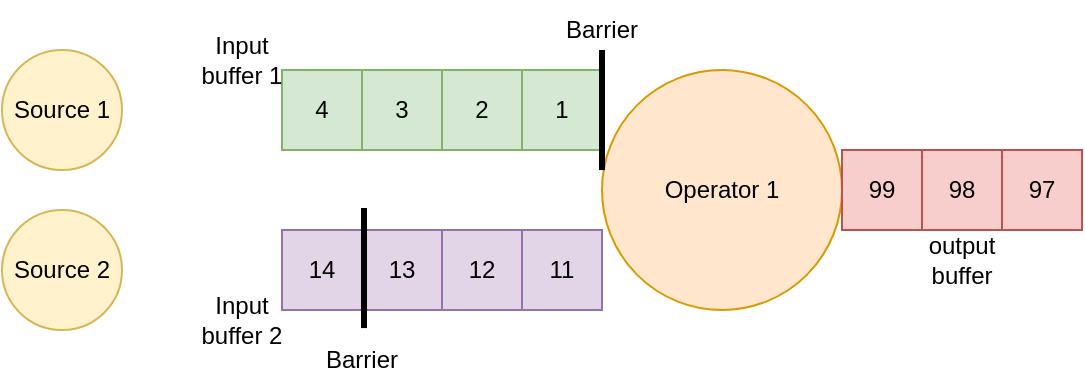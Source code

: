 <mxfile version="16.2.6" type="github">
  <diagram id="EfMLN7ML_alIv2Zv0I-k" name="Page-1">
    <mxGraphModel dx="1233" dy="809" grid="1" gridSize="10" guides="1" tooltips="1" connect="1" arrows="1" fold="1" page="1" pageScale="1" pageWidth="1600" pageHeight="900" math="0" shadow="0">
      <root>
        <mxCell id="0" />
        <mxCell id="1" parent="0" />
        <mxCell id="dbELcTdfXeRmgaN0v7CK-1" value="Operator 1" style="ellipse;whiteSpace=wrap;html=1;aspect=fixed;fillColor=#ffe6cc;strokeColor=#d79b00;" vertex="1" parent="1">
          <mxGeometry x="400" y="280" width="120" height="120" as="geometry" />
        </mxCell>
        <mxCell id="dbELcTdfXeRmgaN0v7CK-2" value="3" style="rounded=0;whiteSpace=wrap;html=1;fillColor=#d5e8d4;strokeColor=#82b366;" vertex="1" parent="1">
          <mxGeometry x="280" y="280" width="40" height="40" as="geometry" />
        </mxCell>
        <mxCell id="dbELcTdfXeRmgaN0v7CK-3" value="2" style="rounded=0;whiteSpace=wrap;html=1;fillColor=#d5e8d4;strokeColor=#82b366;" vertex="1" parent="1">
          <mxGeometry x="320" y="280" width="40" height="40" as="geometry" />
        </mxCell>
        <mxCell id="dbELcTdfXeRmgaN0v7CK-4" value="1" style="rounded=0;whiteSpace=wrap;html=1;fillColor=#d5e8d4;strokeColor=#82b366;" vertex="1" parent="1">
          <mxGeometry x="360" y="280" width="40" height="40" as="geometry" />
        </mxCell>
        <mxCell id="dbELcTdfXeRmgaN0v7CK-5" value="4" style="rounded=0;whiteSpace=wrap;html=1;fillColor=#d5e8d4;strokeColor=#82b366;" vertex="1" parent="1">
          <mxGeometry x="240" y="280" width="40" height="40" as="geometry" />
        </mxCell>
        <mxCell id="dbELcTdfXeRmgaN0v7CK-6" value="13" style="rounded=0;whiteSpace=wrap;html=1;fillColor=#e1d5e7;strokeColor=#9673a6;" vertex="1" parent="1">
          <mxGeometry x="280" y="360" width="40" height="40" as="geometry" />
        </mxCell>
        <mxCell id="dbELcTdfXeRmgaN0v7CK-7" value="12" style="rounded=0;whiteSpace=wrap;html=1;fillColor=#e1d5e7;strokeColor=#9673a6;" vertex="1" parent="1">
          <mxGeometry x="320" y="360" width="40" height="40" as="geometry" />
        </mxCell>
        <mxCell id="dbELcTdfXeRmgaN0v7CK-8" value="11" style="rounded=0;whiteSpace=wrap;html=1;fillColor=#e1d5e7;strokeColor=#9673a6;" vertex="1" parent="1">
          <mxGeometry x="360" y="360" width="40" height="40" as="geometry" />
        </mxCell>
        <mxCell id="dbELcTdfXeRmgaN0v7CK-9" value="14" style="rounded=0;whiteSpace=wrap;html=1;fillColor=#e1d5e7;strokeColor=#9673a6;" vertex="1" parent="1">
          <mxGeometry x="240" y="360" width="40" height="40" as="geometry" />
        </mxCell>
        <mxCell id="dbELcTdfXeRmgaN0v7CK-10" value="" style="endArrow=none;html=1;rounded=0;strokeWidth=3;exitX=0;exitY=0.417;exitDx=0;exitDy=0;exitPerimeter=0;" edge="1" parent="1" source="dbELcTdfXeRmgaN0v7CK-1">
          <mxGeometry width="50" height="50" relative="1" as="geometry">
            <mxPoint x="360" y="330" as="sourcePoint" />
            <mxPoint x="400" y="270" as="targetPoint" />
          </mxGeometry>
        </mxCell>
        <mxCell id="dbELcTdfXeRmgaN0v7CK-11" value="" style="endArrow=none;html=1;rounded=0;strokeWidth=3;exitX=0;exitY=0.417;exitDx=0;exitDy=0;exitPerimeter=0;" edge="1" parent="1">
          <mxGeometry width="50" height="50" relative="1" as="geometry">
            <mxPoint x="281" y="409.04" as="sourcePoint" />
            <mxPoint x="281" y="349" as="targetPoint" />
          </mxGeometry>
        </mxCell>
        <mxCell id="dbELcTdfXeRmgaN0v7CK-12" value="Barrier" style="text;html=1;strokeColor=none;fillColor=none;align=center;verticalAlign=middle;whiteSpace=wrap;rounded=0;" vertex="1" parent="1">
          <mxGeometry x="370" y="245" width="60" height="30" as="geometry" />
        </mxCell>
        <mxCell id="dbELcTdfXeRmgaN0v7CK-13" value="Barrier" style="text;html=1;strokeColor=none;fillColor=none;align=center;verticalAlign=middle;whiteSpace=wrap;rounded=0;" vertex="1" parent="1">
          <mxGeometry x="250" y="410" width="60" height="30" as="geometry" />
        </mxCell>
        <mxCell id="dbELcTdfXeRmgaN0v7CK-14" value="98" style="rounded=0;whiteSpace=wrap;html=1;fillColor=#f8cecc;strokeColor=#b85450;" vertex="1" parent="1">
          <mxGeometry x="560" y="320" width="40" height="40" as="geometry" />
        </mxCell>
        <mxCell id="dbELcTdfXeRmgaN0v7CK-15" value="97" style="rounded=0;whiteSpace=wrap;html=1;fillColor=#f8cecc;strokeColor=#b85450;" vertex="1" parent="1">
          <mxGeometry x="600" y="320" width="40" height="40" as="geometry" />
        </mxCell>
        <mxCell id="dbELcTdfXeRmgaN0v7CK-16" value="99" style="rounded=0;whiteSpace=wrap;html=1;fillColor=#f8cecc;strokeColor=#b85450;" vertex="1" parent="1">
          <mxGeometry x="520" y="320" width="40" height="40" as="geometry" />
        </mxCell>
        <mxCell id="dbELcTdfXeRmgaN0v7CK-17" value="Input buffer 1" style="text;html=1;strokeColor=none;fillColor=none;align=center;verticalAlign=middle;whiteSpace=wrap;rounded=0;" vertex="1" parent="1">
          <mxGeometry x="190" y="260" width="60" height="30" as="geometry" />
        </mxCell>
        <mxCell id="dbELcTdfXeRmgaN0v7CK-18" value="Input buffer 2" style="text;html=1;strokeColor=none;fillColor=none;align=center;verticalAlign=middle;whiteSpace=wrap;rounded=0;" vertex="1" parent="1">
          <mxGeometry x="190" y="390" width="60" height="30" as="geometry" />
        </mxCell>
        <mxCell id="dbELcTdfXeRmgaN0v7CK-19" value="output buffer" style="text;html=1;strokeColor=none;fillColor=none;align=center;verticalAlign=middle;whiteSpace=wrap;rounded=0;" vertex="1" parent="1">
          <mxGeometry x="550" y="360" width="60" height="30" as="geometry" />
        </mxCell>
        <mxCell id="dbELcTdfXeRmgaN0v7CK-20" value="Source 1" style="ellipse;whiteSpace=wrap;html=1;aspect=fixed;fillColor=#fff2cc;strokeColor=#d6b656;" vertex="1" parent="1">
          <mxGeometry x="100" y="270" width="60" height="60" as="geometry" />
        </mxCell>
        <mxCell id="dbELcTdfXeRmgaN0v7CK-25" value="Source 2" style="ellipse;whiteSpace=wrap;html=1;aspect=fixed;fillColor=#fff2cc;strokeColor=#d6b656;" vertex="1" parent="1">
          <mxGeometry x="100" y="350" width="60" height="60" as="geometry" />
        </mxCell>
      </root>
    </mxGraphModel>
  </diagram>
</mxfile>
